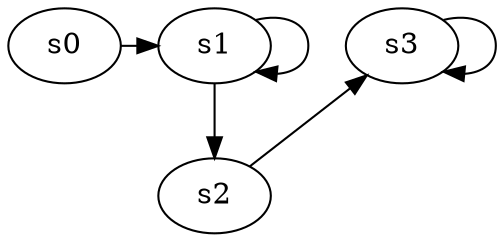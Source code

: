 digraph game_0128_chain_4 {
    s0 [name="s0", player=0, target=1];
    s1 [name="s1", player=1];
    s2 [name="s2", player=0];
    s3 [name="s3", player=1, target=1];

    s0 -> s1 [constraint="time % 5 == 0"];
    s1 -> s2;
    s2 -> s3 [constraint="time % 2 == 0"];
    s1 -> s1 [constraint="time % 2 == 0"];
    s3 -> s3 [constraint="time % 3 == 0"];
}
